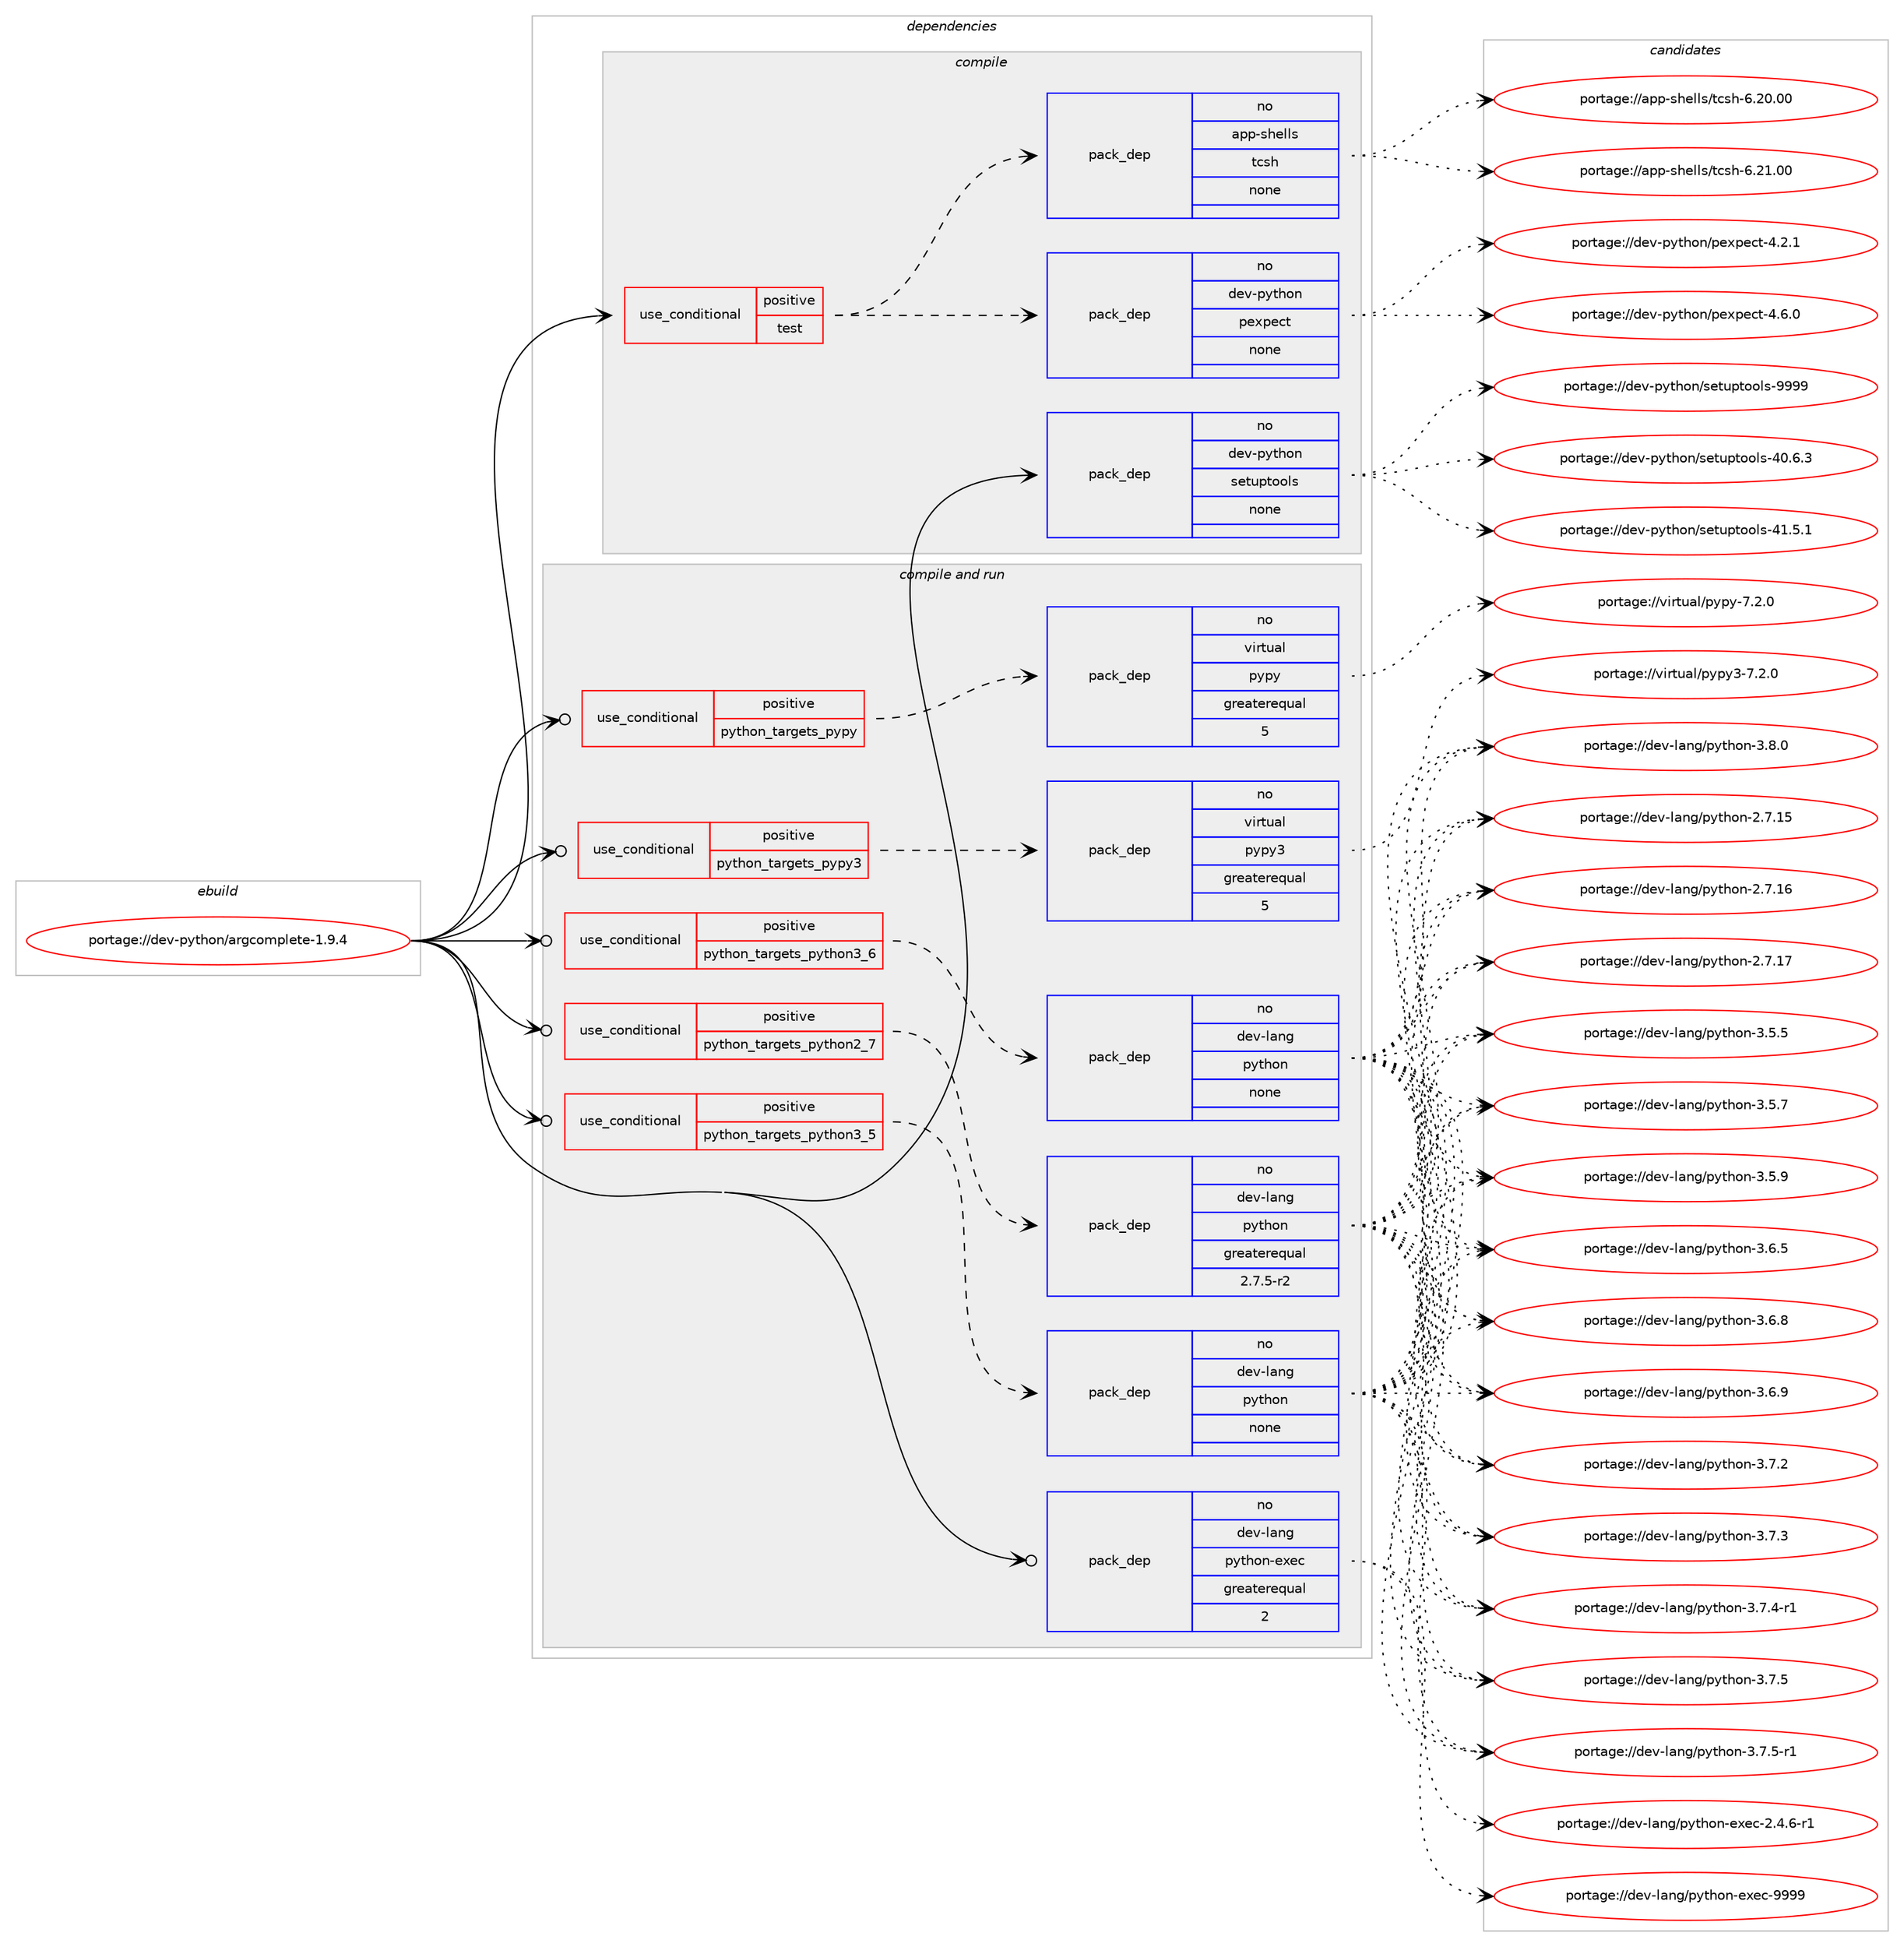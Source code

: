 digraph prolog {

# *************
# Graph options
# *************

newrank=true;
concentrate=true;
compound=true;
graph [rankdir=LR,fontname=Helvetica,fontsize=10,ranksep=1.5];#, ranksep=2.5, nodesep=0.2];
edge  [arrowhead=vee];
node  [fontname=Helvetica,fontsize=10];

# **********
# The ebuild
# **********

subgraph cluster_leftcol {
color=gray;
rank=same;
label=<<i>ebuild</i>>;
id [label="portage://dev-python/argcomplete-1.9.4", color=red, width=4, href="../dev-python/argcomplete-1.9.4.svg"];
}

# ****************
# The dependencies
# ****************

subgraph cluster_midcol {
color=gray;
label=<<i>dependencies</i>>;
subgraph cluster_compile {
fillcolor="#eeeeee";
style=filled;
label=<<i>compile</i>>;
subgraph cond25517 {
dependency129452 [label=<<TABLE BORDER="0" CELLBORDER="1" CELLSPACING="0" CELLPADDING="4"><TR><TD ROWSPAN="3" CELLPADDING="10">use_conditional</TD></TR><TR><TD>positive</TD></TR><TR><TD>test</TD></TR></TABLE>>, shape=none, color=red];
subgraph pack100630 {
dependency129453 [label=<<TABLE BORDER="0" CELLBORDER="1" CELLSPACING="0" CELLPADDING="4" WIDTH="220"><TR><TD ROWSPAN="6" CELLPADDING="30">pack_dep</TD></TR><TR><TD WIDTH="110">no</TD></TR><TR><TD>dev-python</TD></TR><TR><TD>pexpect</TD></TR><TR><TD>none</TD></TR><TR><TD></TD></TR></TABLE>>, shape=none, color=blue];
}
dependency129452:e -> dependency129453:w [weight=20,style="dashed",arrowhead="vee"];
subgraph pack100631 {
dependency129454 [label=<<TABLE BORDER="0" CELLBORDER="1" CELLSPACING="0" CELLPADDING="4" WIDTH="220"><TR><TD ROWSPAN="6" CELLPADDING="30">pack_dep</TD></TR><TR><TD WIDTH="110">no</TD></TR><TR><TD>app-shells</TD></TR><TR><TD>tcsh</TD></TR><TR><TD>none</TD></TR><TR><TD></TD></TR></TABLE>>, shape=none, color=blue];
}
dependency129452:e -> dependency129454:w [weight=20,style="dashed",arrowhead="vee"];
}
id:e -> dependency129452:w [weight=20,style="solid",arrowhead="vee"];
subgraph pack100632 {
dependency129455 [label=<<TABLE BORDER="0" CELLBORDER="1" CELLSPACING="0" CELLPADDING="4" WIDTH="220"><TR><TD ROWSPAN="6" CELLPADDING="30">pack_dep</TD></TR><TR><TD WIDTH="110">no</TD></TR><TR><TD>dev-python</TD></TR><TR><TD>setuptools</TD></TR><TR><TD>none</TD></TR><TR><TD></TD></TR></TABLE>>, shape=none, color=blue];
}
id:e -> dependency129455:w [weight=20,style="solid",arrowhead="vee"];
}
subgraph cluster_compileandrun {
fillcolor="#eeeeee";
style=filled;
label=<<i>compile and run</i>>;
subgraph cond25518 {
dependency129456 [label=<<TABLE BORDER="0" CELLBORDER="1" CELLSPACING="0" CELLPADDING="4"><TR><TD ROWSPAN="3" CELLPADDING="10">use_conditional</TD></TR><TR><TD>positive</TD></TR><TR><TD>python_targets_pypy</TD></TR></TABLE>>, shape=none, color=red];
subgraph pack100633 {
dependency129457 [label=<<TABLE BORDER="0" CELLBORDER="1" CELLSPACING="0" CELLPADDING="4" WIDTH="220"><TR><TD ROWSPAN="6" CELLPADDING="30">pack_dep</TD></TR><TR><TD WIDTH="110">no</TD></TR><TR><TD>virtual</TD></TR><TR><TD>pypy</TD></TR><TR><TD>greaterequal</TD></TR><TR><TD>5</TD></TR></TABLE>>, shape=none, color=blue];
}
dependency129456:e -> dependency129457:w [weight=20,style="dashed",arrowhead="vee"];
}
id:e -> dependency129456:w [weight=20,style="solid",arrowhead="odotvee"];
subgraph cond25519 {
dependency129458 [label=<<TABLE BORDER="0" CELLBORDER="1" CELLSPACING="0" CELLPADDING="4"><TR><TD ROWSPAN="3" CELLPADDING="10">use_conditional</TD></TR><TR><TD>positive</TD></TR><TR><TD>python_targets_pypy3</TD></TR></TABLE>>, shape=none, color=red];
subgraph pack100634 {
dependency129459 [label=<<TABLE BORDER="0" CELLBORDER="1" CELLSPACING="0" CELLPADDING="4" WIDTH="220"><TR><TD ROWSPAN="6" CELLPADDING="30">pack_dep</TD></TR><TR><TD WIDTH="110">no</TD></TR><TR><TD>virtual</TD></TR><TR><TD>pypy3</TD></TR><TR><TD>greaterequal</TD></TR><TR><TD>5</TD></TR></TABLE>>, shape=none, color=blue];
}
dependency129458:e -> dependency129459:w [weight=20,style="dashed",arrowhead="vee"];
}
id:e -> dependency129458:w [weight=20,style="solid",arrowhead="odotvee"];
subgraph cond25520 {
dependency129460 [label=<<TABLE BORDER="0" CELLBORDER="1" CELLSPACING="0" CELLPADDING="4"><TR><TD ROWSPAN="3" CELLPADDING="10">use_conditional</TD></TR><TR><TD>positive</TD></TR><TR><TD>python_targets_python2_7</TD></TR></TABLE>>, shape=none, color=red];
subgraph pack100635 {
dependency129461 [label=<<TABLE BORDER="0" CELLBORDER="1" CELLSPACING="0" CELLPADDING="4" WIDTH="220"><TR><TD ROWSPAN="6" CELLPADDING="30">pack_dep</TD></TR><TR><TD WIDTH="110">no</TD></TR><TR><TD>dev-lang</TD></TR><TR><TD>python</TD></TR><TR><TD>greaterequal</TD></TR><TR><TD>2.7.5-r2</TD></TR></TABLE>>, shape=none, color=blue];
}
dependency129460:e -> dependency129461:w [weight=20,style="dashed",arrowhead="vee"];
}
id:e -> dependency129460:w [weight=20,style="solid",arrowhead="odotvee"];
subgraph cond25521 {
dependency129462 [label=<<TABLE BORDER="0" CELLBORDER="1" CELLSPACING="0" CELLPADDING="4"><TR><TD ROWSPAN="3" CELLPADDING="10">use_conditional</TD></TR><TR><TD>positive</TD></TR><TR><TD>python_targets_python3_5</TD></TR></TABLE>>, shape=none, color=red];
subgraph pack100636 {
dependency129463 [label=<<TABLE BORDER="0" CELLBORDER="1" CELLSPACING="0" CELLPADDING="4" WIDTH="220"><TR><TD ROWSPAN="6" CELLPADDING="30">pack_dep</TD></TR><TR><TD WIDTH="110">no</TD></TR><TR><TD>dev-lang</TD></TR><TR><TD>python</TD></TR><TR><TD>none</TD></TR><TR><TD></TD></TR></TABLE>>, shape=none, color=blue];
}
dependency129462:e -> dependency129463:w [weight=20,style="dashed",arrowhead="vee"];
}
id:e -> dependency129462:w [weight=20,style="solid",arrowhead="odotvee"];
subgraph cond25522 {
dependency129464 [label=<<TABLE BORDER="0" CELLBORDER="1" CELLSPACING="0" CELLPADDING="4"><TR><TD ROWSPAN="3" CELLPADDING="10">use_conditional</TD></TR><TR><TD>positive</TD></TR><TR><TD>python_targets_python3_6</TD></TR></TABLE>>, shape=none, color=red];
subgraph pack100637 {
dependency129465 [label=<<TABLE BORDER="0" CELLBORDER="1" CELLSPACING="0" CELLPADDING="4" WIDTH="220"><TR><TD ROWSPAN="6" CELLPADDING="30">pack_dep</TD></TR><TR><TD WIDTH="110">no</TD></TR><TR><TD>dev-lang</TD></TR><TR><TD>python</TD></TR><TR><TD>none</TD></TR><TR><TD></TD></TR></TABLE>>, shape=none, color=blue];
}
dependency129464:e -> dependency129465:w [weight=20,style="dashed",arrowhead="vee"];
}
id:e -> dependency129464:w [weight=20,style="solid",arrowhead="odotvee"];
subgraph pack100638 {
dependency129466 [label=<<TABLE BORDER="0" CELLBORDER="1" CELLSPACING="0" CELLPADDING="4" WIDTH="220"><TR><TD ROWSPAN="6" CELLPADDING="30">pack_dep</TD></TR><TR><TD WIDTH="110">no</TD></TR><TR><TD>dev-lang</TD></TR><TR><TD>python-exec</TD></TR><TR><TD>greaterequal</TD></TR><TR><TD>2</TD></TR></TABLE>>, shape=none, color=blue];
}
id:e -> dependency129466:w [weight=20,style="solid",arrowhead="odotvee"];
}
subgraph cluster_run {
fillcolor="#eeeeee";
style=filled;
label=<<i>run</i>>;
}
}

# **************
# The candidates
# **************

subgraph cluster_choices {
rank=same;
color=gray;
label=<<i>candidates</i>>;

subgraph choice100630 {
color=black;
nodesep=1;
choiceportage100101118451121211161041111104711210112011210199116455246504649 [label="portage://dev-python/pexpect-4.2.1", color=red, width=4,href="../dev-python/pexpect-4.2.1.svg"];
choiceportage100101118451121211161041111104711210112011210199116455246544648 [label="portage://dev-python/pexpect-4.6.0", color=red, width=4,href="../dev-python/pexpect-4.6.0.svg"];
dependency129453:e -> choiceportage100101118451121211161041111104711210112011210199116455246504649:w [style=dotted,weight="100"];
dependency129453:e -> choiceportage100101118451121211161041111104711210112011210199116455246544648:w [style=dotted,weight="100"];
}
subgraph choice100631 {
color=black;
nodesep=1;
choiceportage971121124511510410110810811547116991151044554465048464848 [label="portage://app-shells/tcsh-6.20.00", color=red, width=4,href="../app-shells/tcsh-6.20.00.svg"];
choiceportage971121124511510410110810811547116991151044554465049464848 [label="portage://app-shells/tcsh-6.21.00", color=red, width=4,href="../app-shells/tcsh-6.21.00.svg"];
dependency129454:e -> choiceportage971121124511510410110810811547116991151044554465048464848:w [style=dotted,weight="100"];
dependency129454:e -> choiceportage971121124511510410110810811547116991151044554465049464848:w [style=dotted,weight="100"];
}
subgraph choice100632 {
color=black;
nodesep=1;
choiceportage100101118451121211161041111104711510111611711211611111110811545524846544651 [label="portage://dev-python/setuptools-40.6.3", color=red, width=4,href="../dev-python/setuptools-40.6.3.svg"];
choiceportage100101118451121211161041111104711510111611711211611111110811545524946534649 [label="portage://dev-python/setuptools-41.5.1", color=red, width=4,href="../dev-python/setuptools-41.5.1.svg"];
choiceportage10010111845112121116104111110471151011161171121161111111081154557575757 [label="portage://dev-python/setuptools-9999", color=red, width=4,href="../dev-python/setuptools-9999.svg"];
dependency129455:e -> choiceportage100101118451121211161041111104711510111611711211611111110811545524846544651:w [style=dotted,weight="100"];
dependency129455:e -> choiceportage100101118451121211161041111104711510111611711211611111110811545524946534649:w [style=dotted,weight="100"];
dependency129455:e -> choiceportage10010111845112121116104111110471151011161171121161111111081154557575757:w [style=dotted,weight="100"];
}
subgraph choice100633 {
color=black;
nodesep=1;
choiceportage1181051141161179710847112121112121455546504648 [label="portage://virtual/pypy-7.2.0", color=red, width=4,href="../virtual/pypy-7.2.0.svg"];
dependency129457:e -> choiceportage1181051141161179710847112121112121455546504648:w [style=dotted,weight="100"];
}
subgraph choice100634 {
color=black;
nodesep=1;
choiceportage118105114116117971084711212111212151455546504648 [label="portage://virtual/pypy3-7.2.0", color=red, width=4,href="../virtual/pypy3-7.2.0.svg"];
dependency129459:e -> choiceportage118105114116117971084711212111212151455546504648:w [style=dotted,weight="100"];
}
subgraph choice100635 {
color=black;
nodesep=1;
choiceportage10010111845108971101034711212111610411111045504655464953 [label="portage://dev-lang/python-2.7.15", color=red, width=4,href="../dev-lang/python-2.7.15.svg"];
choiceportage10010111845108971101034711212111610411111045504655464954 [label="portage://dev-lang/python-2.7.16", color=red, width=4,href="../dev-lang/python-2.7.16.svg"];
choiceportage10010111845108971101034711212111610411111045504655464955 [label="portage://dev-lang/python-2.7.17", color=red, width=4,href="../dev-lang/python-2.7.17.svg"];
choiceportage100101118451089711010347112121116104111110455146534653 [label="portage://dev-lang/python-3.5.5", color=red, width=4,href="../dev-lang/python-3.5.5.svg"];
choiceportage100101118451089711010347112121116104111110455146534655 [label="portage://dev-lang/python-3.5.7", color=red, width=4,href="../dev-lang/python-3.5.7.svg"];
choiceportage100101118451089711010347112121116104111110455146534657 [label="portage://dev-lang/python-3.5.9", color=red, width=4,href="../dev-lang/python-3.5.9.svg"];
choiceportage100101118451089711010347112121116104111110455146544653 [label="portage://dev-lang/python-3.6.5", color=red, width=4,href="../dev-lang/python-3.6.5.svg"];
choiceportage100101118451089711010347112121116104111110455146544656 [label="portage://dev-lang/python-3.6.8", color=red, width=4,href="../dev-lang/python-3.6.8.svg"];
choiceportage100101118451089711010347112121116104111110455146544657 [label="portage://dev-lang/python-3.6.9", color=red, width=4,href="../dev-lang/python-3.6.9.svg"];
choiceportage100101118451089711010347112121116104111110455146554650 [label="portage://dev-lang/python-3.7.2", color=red, width=4,href="../dev-lang/python-3.7.2.svg"];
choiceportage100101118451089711010347112121116104111110455146554651 [label="portage://dev-lang/python-3.7.3", color=red, width=4,href="../dev-lang/python-3.7.3.svg"];
choiceportage1001011184510897110103471121211161041111104551465546524511449 [label="portage://dev-lang/python-3.7.4-r1", color=red, width=4,href="../dev-lang/python-3.7.4-r1.svg"];
choiceportage100101118451089711010347112121116104111110455146554653 [label="portage://dev-lang/python-3.7.5", color=red, width=4,href="../dev-lang/python-3.7.5.svg"];
choiceportage1001011184510897110103471121211161041111104551465546534511449 [label="portage://dev-lang/python-3.7.5-r1", color=red, width=4,href="../dev-lang/python-3.7.5-r1.svg"];
choiceportage100101118451089711010347112121116104111110455146564648 [label="portage://dev-lang/python-3.8.0", color=red, width=4,href="../dev-lang/python-3.8.0.svg"];
dependency129461:e -> choiceportage10010111845108971101034711212111610411111045504655464953:w [style=dotted,weight="100"];
dependency129461:e -> choiceportage10010111845108971101034711212111610411111045504655464954:w [style=dotted,weight="100"];
dependency129461:e -> choiceportage10010111845108971101034711212111610411111045504655464955:w [style=dotted,weight="100"];
dependency129461:e -> choiceportage100101118451089711010347112121116104111110455146534653:w [style=dotted,weight="100"];
dependency129461:e -> choiceportage100101118451089711010347112121116104111110455146534655:w [style=dotted,weight="100"];
dependency129461:e -> choiceportage100101118451089711010347112121116104111110455146534657:w [style=dotted,weight="100"];
dependency129461:e -> choiceportage100101118451089711010347112121116104111110455146544653:w [style=dotted,weight="100"];
dependency129461:e -> choiceportage100101118451089711010347112121116104111110455146544656:w [style=dotted,weight="100"];
dependency129461:e -> choiceportage100101118451089711010347112121116104111110455146544657:w [style=dotted,weight="100"];
dependency129461:e -> choiceportage100101118451089711010347112121116104111110455146554650:w [style=dotted,weight="100"];
dependency129461:e -> choiceportage100101118451089711010347112121116104111110455146554651:w [style=dotted,weight="100"];
dependency129461:e -> choiceportage1001011184510897110103471121211161041111104551465546524511449:w [style=dotted,weight="100"];
dependency129461:e -> choiceportage100101118451089711010347112121116104111110455146554653:w [style=dotted,weight="100"];
dependency129461:e -> choiceportage1001011184510897110103471121211161041111104551465546534511449:w [style=dotted,weight="100"];
dependency129461:e -> choiceportage100101118451089711010347112121116104111110455146564648:w [style=dotted,weight="100"];
}
subgraph choice100636 {
color=black;
nodesep=1;
choiceportage10010111845108971101034711212111610411111045504655464953 [label="portage://dev-lang/python-2.7.15", color=red, width=4,href="../dev-lang/python-2.7.15.svg"];
choiceportage10010111845108971101034711212111610411111045504655464954 [label="portage://dev-lang/python-2.7.16", color=red, width=4,href="../dev-lang/python-2.7.16.svg"];
choiceportage10010111845108971101034711212111610411111045504655464955 [label="portage://dev-lang/python-2.7.17", color=red, width=4,href="../dev-lang/python-2.7.17.svg"];
choiceportage100101118451089711010347112121116104111110455146534653 [label="portage://dev-lang/python-3.5.5", color=red, width=4,href="../dev-lang/python-3.5.5.svg"];
choiceportage100101118451089711010347112121116104111110455146534655 [label="portage://dev-lang/python-3.5.7", color=red, width=4,href="../dev-lang/python-3.5.7.svg"];
choiceportage100101118451089711010347112121116104111110455146534657 [label="portage://dev-lang/python-3.5.9", color=red, width=4,href="../dev-lang/python-3.5.9.svg"];
choiceportage100101118451089711010347112121116104111110455146544653 [label="portage://dev-lang/python-3.6.5", color=red, width=4,href="../dev-lang/python-3.6.5.svg"];
choiceportage100101118451089711010347112121116104111110455146544656 [label="portage://dev-lang/python-3.6.8", color=red, width=4,href="../dev-lang/python-3.6.8.svg"];
choiceportage100101118451089711010347112121116104111110455146544657 [label="portage://dev-lang/python-3.6.9", color=red, width=4,href="../dev-lang/python-3.6.9.svg"];
choiceportage100101118451089711010347112121116104111110455146554650 [label="portage://dev-lang/python-3.7.2", color=red, width=4,href="../dev-lang/python-3.7.2.svg"];
choiceportage100101118451089711010347112121116104111110455146554651 [label="portage://dev-lang/python-3.7.3", color=red, width=4,href="../dev-lang/python-3.7.3.svg"];
choiceportage1001011184510897110103471121211161041111104551465546524511449 [label="portage://dev-lang/python-3.7.4-r1", color=red, width=4,href="../dev-lang/python-3.7.4-r1.svg"];
choiceportage100101118451089711010347112121116104111110455146554653 [label="portage://dev-lang/python-3.7.5", color=red, width=4,href="../dev-lang/python-3.7.5.svg"];
choiceportage1001011184510897110103471121211161041111104551465546534511449 [label="portage://dev-lang/python-3.7.5-r1", color=red, width=4,href="../dev-lang/python-3.7.5-r1.svg"];
choiceportage100101118451089711010347112121116104111110455146564648 [label="portage://dev-lang/python-3.8.0", color=red, width=4,href="../dev-lang/python-3.8.0.svg"];
dependency129463:e -> choiceportage10010111845108971101034711212111610411111045504655464953:w [style=dotted,weight="100"];
dependency129463:e -> choiceportage10010111845108971101034711212111610411111045504655464954:w [style=dotted,weight="100"];
dependency129463:e -> choiceportage10010111845108971101034711212111610411111045504655464955:w [style=dotted,weight="100"];
dependency129463:e -> choiceportage100101118451089711010347112121116104111110455146534653:w [style=dotted,weight="100"];
dependency129463:e -> choiceportage100101118451089711010347112121116104111110455146534655:w [style=dotted,weight="100"];
dependency129463:e -> choiceportage100101118451089711010347112121116104111110455146534657:w [style=dotted,weight="100"];
dependency129463:e -> choiceportage100101118451089711010347112121116104111110455146544653:w [style=dotted,weight="100"];
dependency129463:e -> choiceportage100101118451089711010347112121116104111110455146544656:w [style=dotted,weight="100"];
dependency129463:e -> choiceportage100101118451089711010347112121116104111110455146544657:w [style=dotted,weight="100"];
dependency129463:e -> choiceportage100101118451089711010347112121116104111110455146554650:w [style=dotted,weight="100"];
dependency129463:e -> choiceportage100101118451089711010347112121116104111110455146554651:w [style=dotted,weight="100"];
dependency129463:e -> choiceportage1001011184510897110103471121211161041111104551465546524511449:w [style=dotted,weight="100"];
dependency129463:e -> choiceportage100101118451089711010347112121116104111110455146554653:w [style=dotted,weight="100"];
dependency129463:e -> choiceportage1001011184510897110103471121211161041111104551465546534511449:w [style=dotted,weight="100"];
dependency129463:e -> choiceportage100101118451089711010347112121116104111110455146564648:w [style=dotted,weight="100"];
}
subgraph choice100637 {
color=black;
nodesep=1;
choiceportage10010111845108971101034711212111610411111045504655464953 [label="portage://dev-lang/python-2.7.15", color=red, width=4,href="../dev-lang/python-2.7.15.svg"];
choiceportage10010111845108971101034711212111610411111045504655464954 [label="portage://dev-lang/python-2.7.16", color=red, width=4,href="../dev-lang/python-2.7.16.svg"];
choiceportage10010111845108971101034711212111610411111045504655464955 [label="portage://dev-lang/python-2.7.17", color=red, width=4,href="../dev-lang/python-2.7.17.svg"];
choiceportage100101118451089711010347112121116104111110455146534653 [label="portage://dev-lang/python-3.5.5", color=red, width=4,href="../dev-lang/python-3.5.5.svg"];
choiceportage100101118451089711010347112121116104111110455146534655 [label="portage://dev-lang/python-3.5.7", color=red, width=4,href="../dev-lang/python-3.5.7.svg"];
choiceportage100101118451089711010347112121116104111110455146534657 [label="portage://dev-lang/python-3.5.9", color=red, width=4,href="../dev-lang/python-3.5.9.svg"];
choiceportage100101118451089711010347112121116104111110455146544653 [label="portage://dev-lang/python-3.6.5", color=red, width=4,href="../dev-lang/python-3.6.5.svg"];
choiceportage100101118451089711010347112121116104111110455146544656 [label="portage://dev-lang/python-3.6.8", color=red, width=4,href="../dev-lang/python-3.6.8.svg"];
choiceportage100101118451089711010347112121116104111110455146544657 [label="portage://dev-lang/python-3.6.9", color=red, width=4,href="../dev-lang/python-3.6.9.svg"];
choiceportage100101118451089711010347112121116104111110455146554650 [label="portage://dev-lang/python-3.7.2", color=red, width=4,href="../dev-lang/python-3.7.2.svg"];
choiceportage100101118451089711010347112121116104111110455146554651 [label="portage://dev-lang/python-3.7.3", color=red, width=4,href="../dev-lang/python-3.7.3.svg"];
choiceportage1001011184510897110103471121211161041111104551465546524511449 [label="portage://dev-lang/python-3.7.4-r1", color=red, width=4,href="../dev-lang/python-3.7.4-r1.svg"];
choiceportage100101118451089711010347112121116104111110455146554653 [label="portage://dev-lang/python-3.7.5", color=red, width=4,href="../dev-lang/python-3.7.5.svg"];
choiceportage1001011184510897110103471121211161041111104551465546534511449 [label="portage://dev-lang/python-3.7.5-r1", color=red, width=4,href="../dev-lang/python-3.7.5-r1.svg"];
choiceportage100101118451089711010347112121116104111110455146564648 [label="portage://dev-lang/python-3.8.0", color=red, width=4,href="../dev-lang/python-3.8.0.svg"];
dependency129465:e -> choiceportage10010111845108971101034711212111610411111045504655464953:w [style=dotted,weight="100"];
dependency129465:e -> choiceportage10010111845108971101034711212111610411111045504655464954:w [style=dotted,weight="100"];
dependency129465:e -> choiceportage10010111845108971101034711212111610411111045504655464955:w [style=dotted,weight="100"];
dependency129465:e -> choiceportage100101118451089711010347112121116104111110455146534653:w [style=dotted,weight="100"];
dependency129465:e -> choiceportage100101118451089711010347112121116104111110455146534655:w [style=dotted,weight="100"];
dependency129465:e -> choiceportage100101118451089711010347112121116104111110455146534657:w [style=dotted,weight="100"];
dependency129465:e -> choiceportage100101118451089711010347112121116104111110455146544653:w [style=dotted,weight="100"];
dependency129465:e -> choiceportage100101118451089711010347112121116104111110455146544656:w [style=dotted,weight="100"];
dependency129465:e -> choiceportage100101118451089711010347112121116104111110455146544657:w [style=dotted,weight="100"];
dependency129465:e -> choiceportage100101118451089711010347112121116104111110455146554650:w [style=dotted,weight="100"];
dependency129465:e -> choiceportage100101118451089711010347112121116104111110455146554651:w [style=dotted,weight="100"];
dependency129465:e -> choiceportage1001011184510897110103471121211161041111104551465546524511449:w [style=dotted,weight="100"];
dependency129465:e -> choiceportage100101118451089711010347112121116104111110455146554653:w [style=dotted,weight="100"];
dependency129465:e -> choiceportage1001011184510897110103471121211161041111104551465546534511449:w [style=dotted,weight="100"];
dependency129465:e -> choiceportage100101118451089711010347112121116104111110455146564648:w [style=dotted,weight="100"];
}
subgraph choice100638 {
color=black;
nodesep=1;
choiceportage10010111845108971101034711212111610411111045101120101994550465246544511449 [label="portage://dev-lang/python-exec-2.4.6-r1", color=red, width=4,href="../dev-lang/python-exec-2.4.6-r1.svg"];
choiceportage10010111845108971101034711212111610411111045101120101994557575757 [label="portage://dev-lang/python-exec-9999", color=red, width=4,href="../dev-lang/python-exec-9999.svg"];
dependency129466:e -> choiceportage10010111845108971101034711212111610411111045101120101994550465246544511449:w [style=dotted,weight="100"];
dependency129466:e -> choiceportage10010111845108971101034711212111610411111045101120101994557575757:w [style=dotted,weight="100"];
}
}

}
